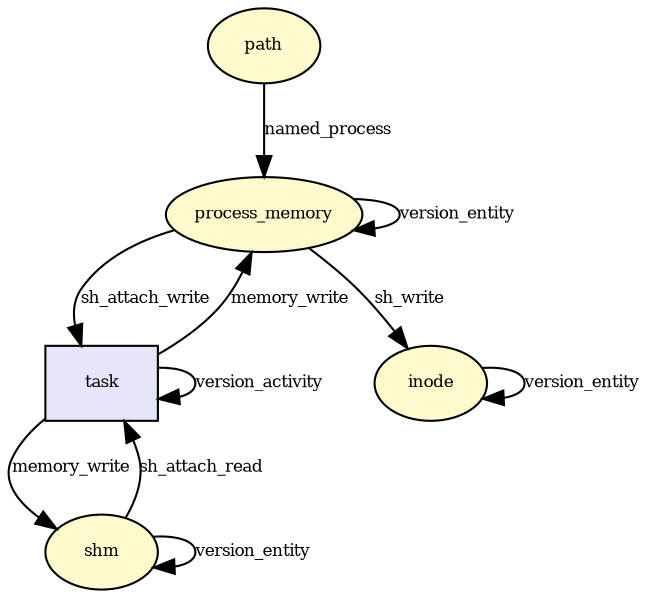 digraph RGL__DirectedAdjacencyGraph {path[fontsize = 8,label = "path",shape = ellipse, fillcolor="#fffacd", style = filled]

process_memory[fontsize = 8,label = "process_memory",shape = ellipse, fillcolor="#fffacd", style = filled]

path -> process_memory[fontsize = 8,label = "named_process"]

shm[fontsize = 8,label = "shm",shape = ellipse, fillcolor="#fffacd", style = filled]

task[fontsize = 8,label = "task",shape = rectangle, fillcolor="#e6e6fa", style = filled]

shm -> task[fontsize = 8,label = "sh_attach_read"]

task -> process_memory[fontsize = 8,label = "memory_write"]

task -> task[fontsize = 8,label = "version_activity"]

process_memory -> process_memory[fontsize = 8,label = "version_entity"]

inode[fontsize = 8,label = "inode",shape = ellipse, fillcolor="#fffacd", style = filled]

process_memory -> inode[fontsize = 8,label = "sh_write"]

inode -> inode[fontsize = 8,label = "version_entity"]

process_memory -> task[fontsize = 8,label = "sh_attach_write"]

task -> shm[fontsize = 8,label = "memory_write"]

shm -> shm[fontsize = 8,label = "version_entity"]

}